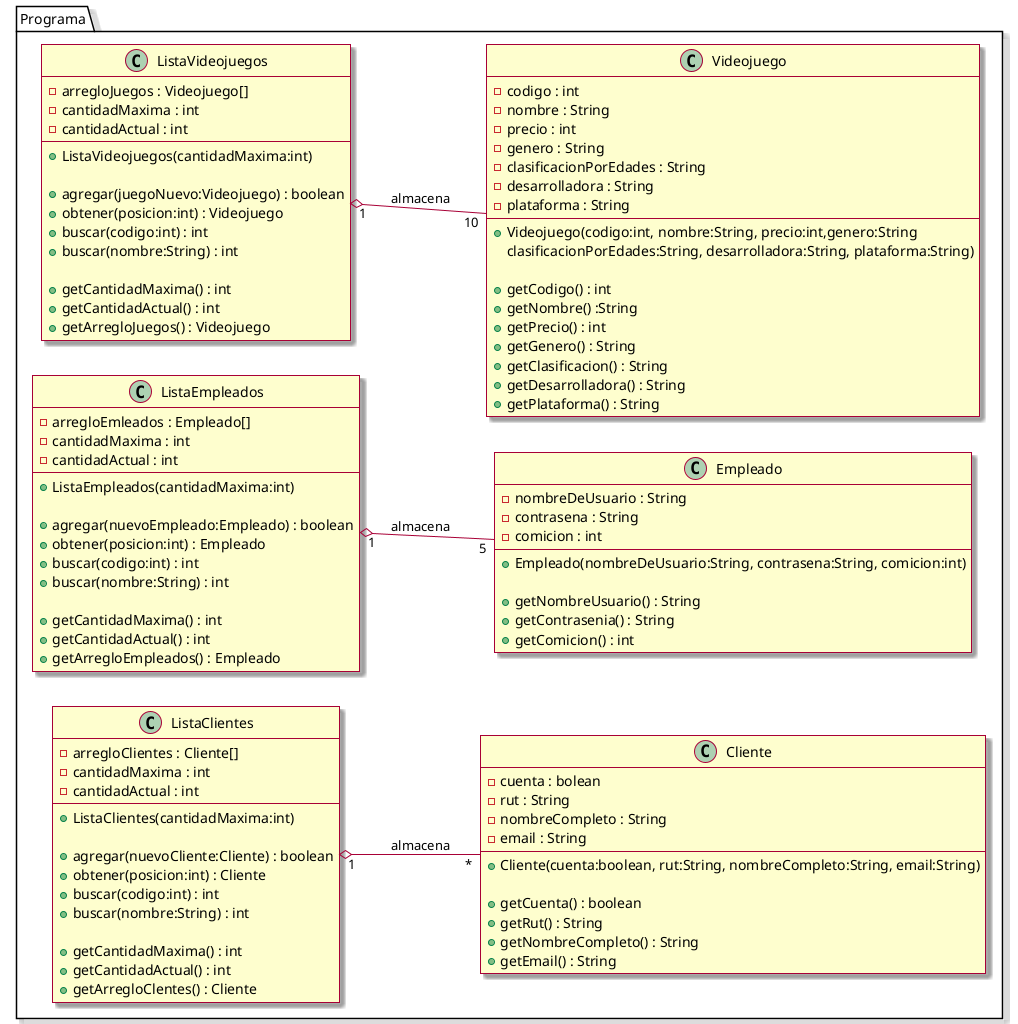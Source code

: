 @startuml
'https://plantuml.com/class-diagram

left to right direction
skin rose



package Programa {

    'Clases

    class Videojuego{

        - codigo : int
        - nombre : String
        - precio : int
        - genero : String
        - clasificacionPorEdades : String
        - desarrolladora : String
        - plataforma : String

        + Videojuego(codigo:int, nombre:String, precio:int,genero:String
        clasificacionPorEdades:String, desarrolladora:String, plataforma:String)

        + getCodigo() : int
        + getNombre() :String
        + getPrecio() : int
        + getGenero() : String
        + getClasificacion() : String
        + getDesarrolladora() : String
        + getPlataforma() : String

    }

    class ListaVideojuegos{

        - arregloJuegos : Videojuego[]
        - cantidadMaxima : int
        - cantidadActual : int

        + ListaVideojuegos(cantidadMaxima:int)

        + agregar(juegoNuevo:Videojuego) : boolean
        + obtener(posicion:int) : Videojuego
        + buscar(codigo:int) : int
        + buscar(nombre:String) : int

        + getCantidadMaxima() : int
        + getCantidadActual() : int
        + getArregloJuegos() : Videojuego

    }

    class Empleado{
        - nombreDeUsuario : String
        - contrasena : String
        - comicion : int

        + Empleado(nombreDeUsuario:String, contrasena:String, comicion:int)

        + getNombreUsuario() : String
        + getContrasenia() : String
        + getComicion() : int

    }

    class ListaEmpleados{

        - arregloEmleados : Empleado[]
        - cantidadMaxima : int
        - cantidadActual : int

        + ListaEmpleados(cantidadMaxima:int)

        + agregar(nuevoEmpleado:Empleado) : boolean
        + obtener(posicion:int) : Empleado
        + buscar(codigo:int) : int
        + buscar(nombre:String) : int

        + getCantidadMaxima() : int
        + getCantidadActual() : int
        + getArregloEmpleados() : Empleado

    }

    class Cliente{

        - cuenta : bolean
        - rut : String
        - nombreCompleto : String
        - email : String

        + Cliente(cuenta:boolean, rut:String, nombreCompleto:String, email:String)

        + getCuenta() : boolean
        + getRut() : String
        + getNombreCompleto() : String
        + getEmail() : String

    }

    class ListaClientes{

        - arregloClientes : Cliente[]
        - cantidadMaxima : int
        - cantidadActual : int

        + ListaClientes(cantidadMaxima:int)

        + agregar(nuevoCliente:Cliente) : boolean
        + obtener(posicion:int) : Cliente
        + buscar(codigo:int) : int
        + buscar(nombre:String) : int

        + getCantidadMaxima() : int
        + getCantidadActual() : int
        + getArregloClentes() : Cliente

    }


}


'Relaciones

ListaVideojuegos "1" o-- "10" Videojuego : almacena
ListaEmpleados "1" o-- "5" Empleado : almacena
ListaClientes "1" o-- "*" Cliente : almacena


@enduml
